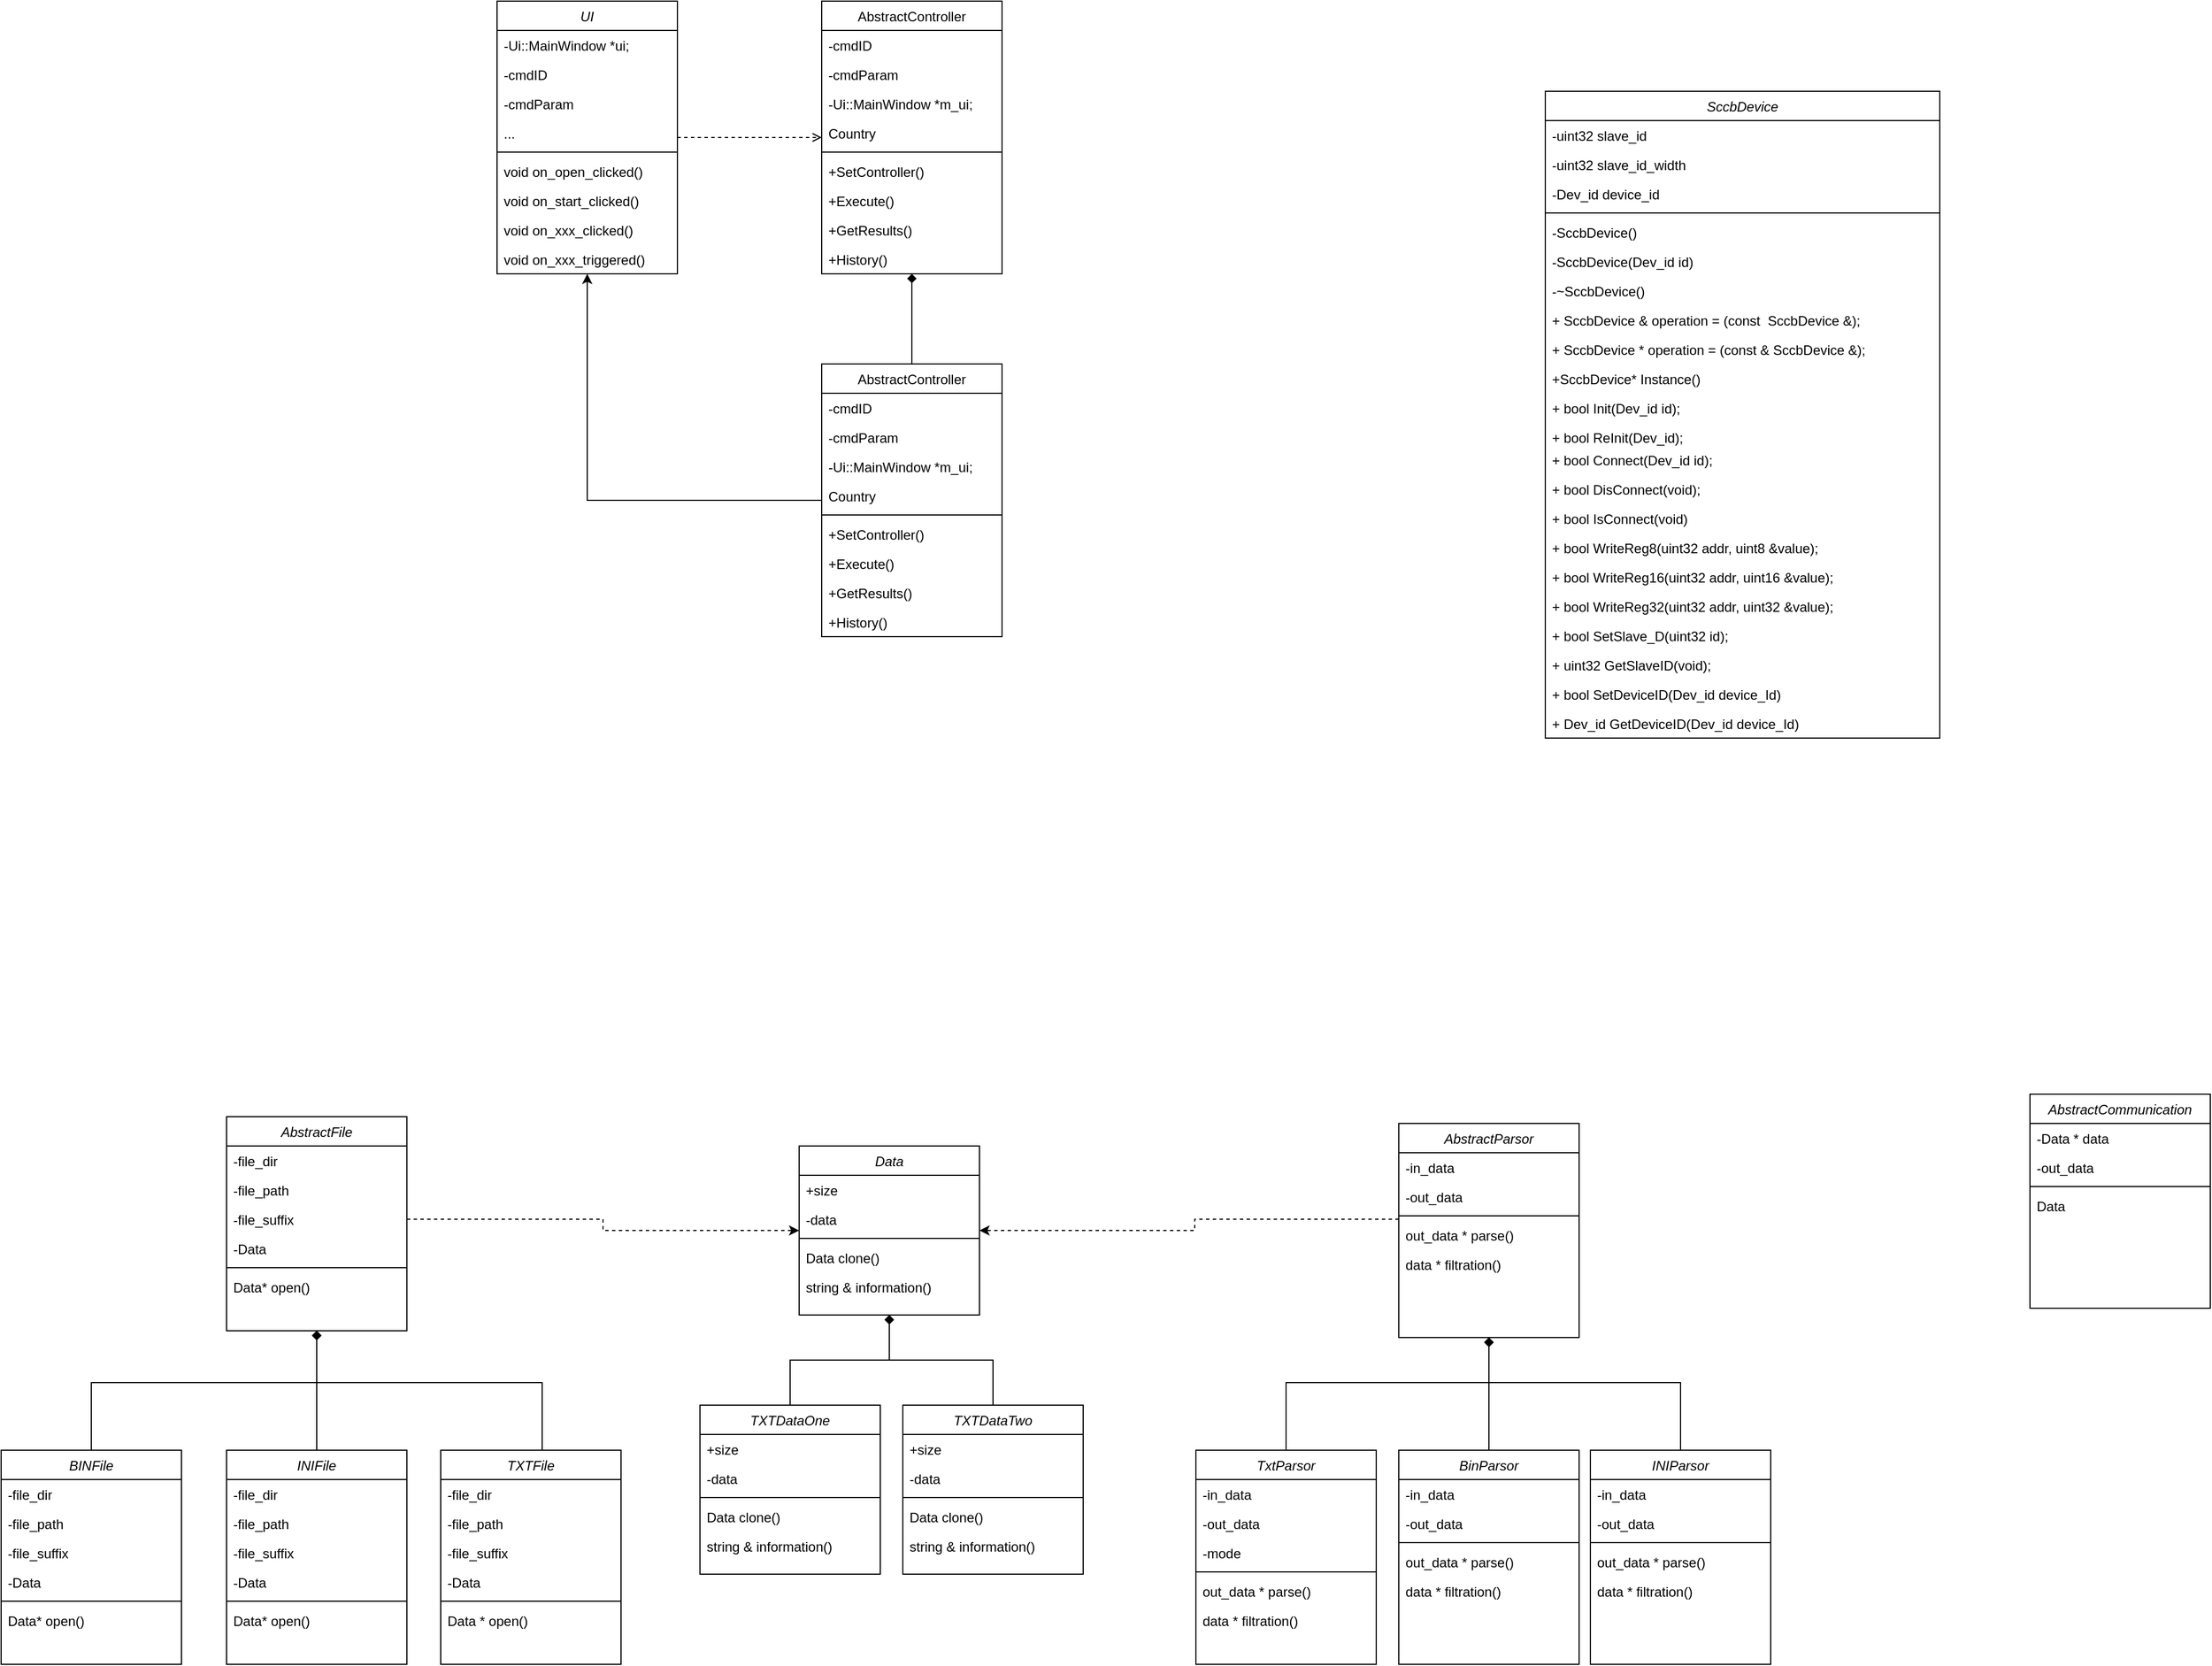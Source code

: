 <mxfile version="13.9.9" type="device"><diagram id="C5RBs43oDa-KdzZeNtuy" name="Page-1"><mxGraphModel dx="2180" dy="588" grid="1" gridSize="10" guides="1" tooltips="1" connect="1" arrows="1" fold="1" page="1" pageScale="1" pageWidth="1169" pageHeight="1169" math="0" shadow="0"><root><mxCell id="WIyWlLk6GJQsqaUBKTNV-0"/><mxCell id="WIyWlLk6GJQsqaUBKTNV-1" parent="WIyWlLk6GJQsqaUBKTNV-0"/><mxCell id="iSUC6UbEaGuAhxrzBy_I-30" style="edgeStyle=orthogonalEdgeStyle;rounded=0;orthogonalLoop=1;jettySize=auto;html=1;startArrow=classic;startFill=1;endArrow=none;endFill=0;" edge="1" parent="WIyWlLk6GJQsqaUBKTNV-1" source="zkfFHV4jXpPFQw0GAbJ--0" target="iSUC6UbEaGuAhxrzBy_I-19"><mxGeometry relative="1" as="geometry"><Array as="points"><mxPoint x="310" y="483"/></Array></mxGeometry></mxCell><mxCell id="zkfFHV4jXpPFQw0GAbJ--0" value="UI" style="swimlane;fontStyle=2;align=center;verticalAlign=top;childLayout=stackLayout;horizontal=1;startSize=26;horizontalStack=0;resizeParent=1;resizeLast=0;collapsible=1;marginBottom=0;rounded=0;shadow=0;strokeWidth=1;" parent="WIyWlLk6GJQsqaUBKTNV-1" vertex="1"><mxGeometry x="230" y="40" width="160" height="242" as="geometry"><mxRectangle x="230" y="140" width="160" height="26" as="alternateBounds"/></mxGeometry></mxCell><mxCell id="zkfFHV4jXpPFQw0GAbJ--2" value="-Ui::MainWindow *ui;" style="text;align=left;verticalAlign=top;spacingLeft=4;spacingRight=4;overflow=hidden;rotatable=0;points=[[0,0.5],[1,0.5]];portConstraint=eastwest;rounded=0;shadow=0;html=0;" parent="zkfFHV4jXpPFQw0GAbJ--0" vertex="1"><mxGeometry y="26" width="160" height="26" as="geometry"/></mxCell><mxCell id="iSUC6UbEaGuAhxrzBy_I-4" value="-cmdID" style="text;align=left;verticalAlign=top;spacingLeft=4;spacingRight=4;overflow=hidden;rotatable=0;points=[[0,0.5],[1,0.5]];portConstraint=eastwest;rounded=0;shadow=0;html=0;" vertex="1" parent="zkfFHV4jXpPFQw0GAbJ--0"><mxGeometry y="52" width="160" height="26" as="geometry"/></mxCell><mxCell id="zkfFHV4jXpPFQw0GAbJ--3" value="-cmdParam" style="text;align=left;verticalAlign=top;spacingLeft=4;spacingRight=4;overflow=hidden;rotatable=0;points=[[0,0.5],[1,0.5]];portConstraint=eastwest;rounded=0;shadow=0;html=0;" parent="zkfFHV4jXpPFQw0GAbJ--0" vertex="1"><mxGeometry y="78" width="160" height="26" as="geometry"/></mxCell><mxCell id="iSUC6UbEaGuAhxrzBy_I-5" value="..." style="text;align=left;verticalAlign=top;spacingLeft=4;spacingRight=4;overflow=hidden;rotatable=0;points=[[0,0.5],[1,0.5]];portConstraint=eastwest;rounded=0;shadow=0;html=0;" vertex="1" parent="zkfFHV4jXpPFQw0GAbJ--0"><mxGeometry y="104" width="160" height="26" as="geometry"/></mxCell><mxCell id="zkfFHV4jXpPFQw0GAbJ--4" value="" style="line;html=1;strokeWidth=1;align=left;verticalAlign=middle;spacingTop=-1;spacingLeft=3;spacingRight=3;rotatable=0;labelPosition=right;points=[];portConstraint=eastwest;" parent="zkfFHV4jXpPFQw0GAbJ--0" vertex="1"><mxGeometry y="130" width="160" height="8" as="geometry"/></mxCell><mxCell id="zkfFHV4jXpPFQw0GAbJ--5" value="void on_open_clicked()" style="text;align=left;verticalAlign=top;spacingLeft=4;spacingRight=4;overflow=hidden;rotatable=0;points=[[0,0.5],[1,0.5]];portConstraint=eastwest;" parent="zkfFHV4jXpPFQw0GAbJ--0" vertex="1"><mxGeometry y="138" width="160" height="26" as="geometry"/></mxCell><mxCell id="iSUC6UbEaGuAhxrzBy_I-0" value="void on_start_clicked()" style="text;align=left;verticalAlign=top;spacingLeft=4;spacingRight=4;overflow=hidden;rotatable=0;points=[[0,0.5],[1,0.5]];portConstraint=eastwest;" vertex="1" parent="zkfFHV4jXpPFQw0GAbJ--0"><mxGeometry y="164" width="160" height="26" as="geometry"/></mxCell><mxCell id="iSUC6UbEaGuAhxrzBy_I-1" value="void on_xxx_clicked()" style="text;align=left;verticalAlign=top;spacingLeft=4;spacingRight=4;overflow=hidden;rotatable=0;points=[[0,0.5],[1,0.5]];portConstraint=eastwest;" vertex="1" parent="zkfFHV4jXpPFQw0GAbJ--0"><mxGeometry y="190" width="160" height="26" as="geometry"/></mxCell><mxCell id="iSUC6UbEaGuAhxrzBy_I-2" value="void on_xxx_triggered()" style="text;align=left;verticalAlign=top;spacingLeft=4;spacingRight=4;overflow=hidden;rotatable=0;points=[[0,0.5],[1,0.5]];portConstraint=eastwest;" vertex="1" parent="zkfFHV4jXpPFQw0GAbJ--0"><mxGeometry y="216" width="160" height="26" as="geometry"/></mxCell><mxCell id="iSUC6UbEaGuAhxrzBy_I-29" value="" style="edgeStyle=orthogonalEdgeStyle;rounded=0;orthogonalLoop=1;jettySize=auto;html=1;startArrow=diamond;startFill=1;endArrow=none;endFill=0;" edge="1" parent="WIyWlLk6GJQsqaUBKTNV-1" source="zkfFHV4jXpPFQw0GAbJ--17" target="iSUC6UbEaGuAhxrzBy_I-19"><mxGeometry relative="1" as="geometry"/></mxCell><mxCell id="zkfFHV4jXpPFQw0GAbJ--17" value="AbstractController" style="swimlane;fontStyle=0;align=center;verticalAlign=top;childLayout=stackLayout;horizontal=1;startSize=26;horizontalStack=0;resizeParent=1;resizeLast=0;collapsible=1;marginBottom=0;rounded=0;shadow=0;strokeWidth=1;" parent="WIyWlLk6GJQsqaUBKTNV-1" vertex="1"><mxGeometry x="518" y="40" width="160" height="242" as="geometry"><mxRectangle x="550" y="140" width="160" height="26" as="alternateBounds"/></mxGeometry></mxCell><mxCell id="zkfFHV4jXpPFQw0GAbJ--19" value="-cmdID" style="text;align=left;verticalAlign=top;spacingLeft=4;spacingRight=4;overflow=hidden;rotatable=0;points=[[0,0.5],[1,0.5]];portConstraint=eastwest;rounded=0;shadow=0;html=0;" parent="zkfFHV4jXpPFQw0GAbJ--17" vertex="1"><mxGeometry y="26" width="160" height="26" as="geometry"/></mxCell><mxCell id="iSUC6UbEaGuAhxrzBy_I-3" value="-cmdParam" style="text;align=left;verticalAlign=top;spacingLeft=4;spacingRight=4;overflow=hidden;rotatable=0;points=[[0,0.5],[1,0.5]];portConstraint=eastwest;rounded=0;shadow=0;html=0;" vertex="1" parent="zkfFHV4jXpPFQw0GAbJ--17"><mxGeometry y="52" width="160" height="26" as="geometry"/></mxCell><mxCell id="zkfFHV4jXpPFQw0GAbJ--21" value="-Ui::MainWindow *m_ui;" style="text;align=left;verticalAlign=top;spacingLeft=4;spacingRight=4;overflow=hidden;rotatable=0;points=[[0,0.5],[1,0.5]];portConstraint=eastwest;rounded=0;shadow=0;html=0;" parent="zkfFHV4jXpPFQw0GAbJ--17" vertex="1"><mxGeometry y="78" width="160" height="26" as="geometry"/></mxCell><mxCell id="zkfFHV4jXpPFQw0GAbJ--22" value="Country" style="text;align=left;verticalAlign=top;spacingLeft=4;spacingRight=4;overflow=hidden;rotatable=0;points=[[0,0.5],[1,0.5]];portConstraint=eastwest;rounded=0;shadow=0;html=0;" parent="zkfFHV4jXpPFQw0GAbJ--17" vertex="1"><mxGeometry y="104" width="160" height="26" as="geometry"/></mxCell><mxCell id="zkfFHV4jXpPFQw0GAbJ--23" value="" style="line;html=1;strokeWidth=1;align=left;verticalAlign=middle;spacingTop=-1;spacingLeft=3;spacingRight=3;rotatable=0;labelPosition=right;points=[];portConstraint=eastwest;" parent="zkfFHV4jXpPFQw0GAbJ--17" vertex="1"><mxGeometry y="130" width="160" height="8" as="geometry"/></mxCell><mxCell id="zkfFHV4jXpPFQw0GAbJ--25" value="+SetController()" style="text;align=left;verticalAlign=top;spacingLeft=4;spacingRight=4;overflow=hidden;rotatable=0;points=[[0,0.5],[1,0.5]];portConstraint=eastwest;" parent="zkfFHV4jXpPFQw0GAbJ--17" vertex="1"><mxGeometry y="138" width="160" height="26" as="geometry"/></mxCell><mxCell id="iSUC6UbEaGuAhxrzBy_I-18" value="+Execute()" style="text;align=left;verticalAlign=top;spacingLeft=4;spacingRight=4;overflow=hidden;rotatable=0;points=[[0,0.5],[1,0.5]];portConstraint=eastwest;" vertex="1" parent="zkfFHV4jXpPFQw0GAbJ--17"><mxGeometry y="164" width="160" height="26" as="geometry"/></mxCell><mxCell id="iSUC6UbEaGuAhxrzBy_I-15" value="+GetResults()" style="text;align=left;verticalAlign=top;spacingLeft=4;spacingRight=4;overflow=hidden;rotatable=0;points=[[0,0.5],[1,0.5]];portConstraint=eastwest;" vertex="1" parent="zkfFHV4jXpPFQw0GAbJ--17"><mxGeometry y="190" width="160" height="26" as="geometry"/></mxCell><mxCell id="iSUC6UbEaGuAhxrzBy_I-16" value="+History()" style="text;align=left;verticalAlign=top;spacingLeft=4;spacingRight=4;overflow=hidden;rotatable=0;points=[[0,0.5],[1,0.5]];portConstraint=eastwest;" vertex="1" parent="zkfFHV4jXpPFQw0GAbJ--17"><mxGeometry y="216" width="160" height="26" as="geometry"/></mxCell><mxCell id="zkfFHV4jXpPFQw0GAbJ--26" value="" style="endArrow=open;shadow=0;strokeWidth=1;rounded=0;endFill=1;edgeStyle=elbowEdgeStyle;elbow=vertical;dashed=1;" parent="WIyWlLk6GJQsqaUBKTNV-1" source="zkfFHV4jXpPFQw0GAbJ--0" target="zkfFHV4jXpPFQw0GAbJ--17" edge="1"><mxGeometry x="0.5" y="41" relative="1" as="geometry"><mxPoint x="390" y="112" as="sourcePoint"/><mxPoint x="550" y="112" as="targetPoint"/><mxPoint x="-40" y="32" as="offset"/></mxGeometry></mxCell><mxCell id="iSUC6UbEaGuAhxrzBy_I-19" value="AbstractController" style="swimlane;fontStyle=0;align=center;verticalAlign=top;childLayout=stackLayout;horizontal=1;startSize=26;horizontalStack=0;resizeParent=1;resizeLast=0;collapsible=1;marginBottom=0;rounded=0;shadow=0;strokeWidth=1;" vertex="1" parent="WIyWlLk6GJQsqaUBKTNV-1"><mxGeometry x="518" y="362" width="160" height="242" as="geometry"><mxRectangle x="550" y="140" width="160" height="26" as="alternateBounds"/></mxGeometry></mxCell><mxCell id="iSUC6UbEaGuAhxrzBy_I-20" value="-cmdID" style="text;align=left;verticalAlign=top;spacingLeft=4;spacingRight=4;overflow=hidden;rotatable=0;points=[[0,0.5],[1,0.5]];portConstraint=eastwest;rounded=0;shadow=0;html=0;" vertex="1" parent="iSUC6UbEaGuAhxrzBy_I-19"><mxGeometry y="26" width="160" height="26" as="geometry"/></mxCell><mxCell id="iSUC6UbEaGuAhxrzBy_I-21" value="-cmdParam" style="text;align=left;verticalAlign=top;spacingLeft=4;spacingRight=4;overflow=hidden;rotatable=0;points=[[0,0.5],[1,0.5]];portConstraint=eastwest;rounded=0;shadow=0;html=0;" vertex="1" parent="iSUC6UbEaGuAhxrzBy_I-19"><mxGeometry y="52" width="160" height="26" as="geometry"/></mxCell><mxCell id="iSUC6UbEaGuAhxrzBy_I-22" value="-Ui::MainWindow *m_ui;" style="text;align=left;verticalAlign=top;spacingLeft=4;spacingRight=4;overflow=hidden;rotatable=0;points=[[0,0.5],[1,0.5]];portConstraint=eastwest;rounded=0;shadow=0;html=0;" vertex="1" parent="iSUC6UbEaGuAhxrzBy_I-19"><mxGeometry y="78" width="160" height="26" as="geometry"/></mxCell><mxCell id="iSUC6UbEaGuAhxrzBy_I-23" value="Country" style="text;align=left;verticalAlign=top;spacingLeft=4;spacingRight=4;overflow=hidden;rotatable=0;points=[[0,0.5],[1,0.5]];portConstraint=eastwest;rounded=0;shadow=0;html=0;" vertex="1" parent="iSUC6UbEaGuAhxrzBy_I-19"><mxGeometry y="104" width="160" height="26" as="geometry"/></mxCell><mxCell id="iSUC6UbEaGuAhxrzBy_I-24" value="" style="line;html=1;strokeWidth=1;align=left;verticalAlign=middle;spacingTop=-1;spacingLeft=3;spacingRight=3;rotatable=0;labelPosition=right;points=[];portConstraint=eastwest;" vertex="1" parent="iSUC6UbEaGuAhxrzBy_I-19"><mxGeometry y="130" width="160" height="8" as="geometry"/></mxCell><mxCell id="iSUC6UbEaGuAhxrzBy_I-25" value="+SetController()" style="text;align=left;verticalAlign=top;spacingLeft=4;spacingRight=4;overflow=hidden;rotatable=0;points=[[0,0.5],[1,0.5]];portConstraint=eastwest;" vertex="1" parent="iSUC6UbEaGuAhxrzBy_I-19"><mxGeometry y="138" width="160" height="26" as="geometry"/></mxCell><mxCell id="iSUC6UbEaGuAhxrzBy_I-26" value="+Execute()" style="text;align=left;verticalAlign=top;spacingLeft=4;spacingRight=4;overflow=hidden;rotatable=0;points=[[0,0.5],[1,0.5]];portConstraint=eastwest;" vertex="1" parent="iSUC6UbEaGuAhxrzBy_I-19"><mxGeometry y="164" width="160" height="26" as="geometry"/></mxCell><mxCell id="iSUC6UbEaGuAhxrzBy_I-27" value="+GetResults()" style="text;align=left;verticalAlign=top;spacingLeft=4;spacingRight=4;overflow=hidden;rotatable=0;points=[[0,0.5],[1,0.5]];portConstraint=eastwest;" vertex="1" parent="iSUC6UbEaGuAhxrzBy_I-19"><mxGeometry y="190" width="160" height="26" as="geometry"/></mxCell><mxCell id="iSUC6UbEaGuAhxrzBy_I-28" value="+History()" style="text;align=left;verticalAlign=top;spacingLeft=4;spacingRight=4;overflow=hidden;rotatable=0;points=[[0,0.5],[1,0.5]];portConstraint=eastwest;" vertex="1" parent="iSUC6UbEaGuAhxrzBy_I-19"><mxGeometry y="216" width="160" height="26" as="geometry"/></mxCell><mxCell id="iSUC6UbEaGuAhxrzBy_I-50" value="" style="edgeStyle=orthogonalEdgeStyle;rounded=0;orthogonalLoop=1;jettySize=auto;html=1;startArrow=diamond;startFill=1;endArrow=none;endFill=0;" edge="1" parent="WIyWlLk6GJQsqaUBKTNV-1" source="iSUC6UbEaGuAhxrzBy_I-31" target="iSUC6UbEaGuAhxrzBy_I-43"><mxGeometry relative="1" as="geometry"><Array as="points"><mxPoint x="70" y="1266"/><mxPoint x="270" y="1266"/></Array></mxGeometry></mxCell><mxCell id="iSUC6UbEaGuAhxrzBy_I-67" value="" style="edgeStyle=orthogonalEdgeStyle;rounded=0;orthogonalLoop=1;jettySize=auto;html=1;startArrow=diamond;startFill=1;endArrow=none;endFill=0;" edge="1" parent="WIyWlLk6GJQsqaUBKTNV-1" source="iSUC6UbEaGuAhxrzBy_I-31" target="iSUC6UbEaGuAhxrzBy_I-60"><mxGeometry relative="1" as="geometry"><Array as="points"><mxPoint x="70" y="1326"/><mxPoint x="70" y="1326"/></Array></mxGeometry></mxCell><mxCell id="iSUC6UbEaGuAhxrzBy_I-68" style="edgeStyle=orthogonalEdgeStyle;rounded=0;orthogonalLoop=1;jettySize=auto;html=1;exitX=0.5;exitY=1;exitDx=0;exitDy=0;startArrow=diamond;startFill=1;endArrow=none;endFill=0;" edge="1" parent="WIyWlLk6GJQsqaUBKTNV-1" source="iSUC6UbEaGuAhxrzBy_I-31" target="iSUC6UbEaGuAhxrzBy_I-51"><mxGeometry relative="1" as="geometry"><Array as="points"><mxPoint x="70" y="1266"/><mxPoint x="-130" y="1266"/></Array></mxGeometry></mxCell><mxCell id="iSUC6UbEaGuAhxrzBy_I-31" value="AbstractFile" style="swimlane;fontStyle=2;align=center;verticalAlign=top;childLayout=stackLayout;horizontal=1;startSize=26;horizontalStack=0;resizeParent=1;resizeLast=0;collapsible=1;marginBottom=0;rounded=0;shadow=0;strokeWidth=1;" vertex="1" parent="WIyWlLk6GJQsqaUBKTNV-1"><mxGeometry x="-10" y="1030" width="160" height="190" as="geometry"><mxRectangle x="230" y="140" width="160" height="26" as="alternateBounds"/></mxGeometry></mxCell><mxCell id="iSUC6UbEaGuAhxrzBy_I-32" value="-file_dir" style="text;align=left;verticalAlign=top;spacingLeft=4;spacingRight=4;overflow=hidden;rotatable=0;points=[[0,0.5],[1,0.5]];portConstraint=eastwest;rounded=0;shadow=0;html=0;" vertex="1" parent="iSUC6UbEaGuAhxrzBy_I-31"><mxGeometry y="26" width="160" height="26" as="geometry"/></mxCell><mxCell id="iSUC6UbEaGuAhxrzBy_I-41" value="-file_path" style="text;align=left;verticalAlign=top;spacingLeft=4;spacingRight=4;overflow=hidden;rotatable=0;points=[[0,0.5],[1,0.5]];portConstraint=eastwest;rounded=0;shadow=0;html=0;" vertex="1" parent="iSUC6UbEaGuAhxrzBy_I-31"><mxGeometry y="52" width="160" height="26" as="geometry"/></mxCell><mxCell id="iSUC6UbEaGuAhxrzBy_I-42" value="-file_suffix" style="text;align=left;verticalAlign=top;spacingLeft=4;spacingRight=4;overflow=hidden;rotatable=0;points=[[0,0.5],[1,0.5]];portConstraint=eastwest;rounded=0;shadow=0;html=0;" vertex="1" parent="iSUC6UbEaGuAhxrzBy_I-31"><mxGeometry y="78" width="160" height="26" as="geometry"/></mxCell><mxCell id="iSUC6UbEaGuAhxrzBy_I-35" value="-Data" style="text;align=left;verticalAlign=top;spacingLeft=4;spacingRight=4;overflow=hidden;rotatable=0;points=[[0,0.5],[1,0.5]];portConstraint=eastwest;rounded=0;shadow=0;html=0;" vertex="1" parent="iSUC6UbEaGuAhxrzBy_I-31"><mxGeometry y="104" width="160" height="26" as="geometry"/></mxCell><mxCell id="iSUC6UbEaGuAhxrzBy_I-36" value="" style="line;html=1;strokeWidth=1;align=left;verticalAlign=middle;spacingTop=-1;spacingLeft=3;spacingRight=3;rotatable=0;labelPosition=right;points=[];portConstraint=eastwest;" vertex="1" parent="iSUC6UbEaGuAhxrzBy_I-31"><mxGeometry y="130" width="160" height="8" as="geometry"/></mxCell><mxCell id="iSUC6UbEaGuAhxrzBy_I-39" value="Data* open()" style="text;align=left;verticalAlign=top;spacingLeft=4;spacingRight=4;overflow=hidden;rotatable=0;points=[[0,0.5],[1,0.5]];portConstraint=eastwest;" vertex="1" parent="iSUC6UbEaGuAhxrzBy_I-31"><mxGeometry y="138" width="160" height="26" as="geometry"/></mxCell><mxCell id="iSUC6UbEaGuAhxrzBy_I-43" value="TXTFile" style="swimlane;fontStyle=2;align=center;verticalAlign=top;childLayout=stackLayout;horizontal=1;startSize=26;horizontalStack=0;resizeParent=1;resizeLast=0;collapsible=1;marginBottom=0;rounded=0;shadow=0;strokeWidth=1;" vertex="1" parent="WIyWlLk6GJQsqaUBKTNV-1"><mxGeometry x="180" y="1326" width="160" height="190" as="geometry"><mxRectangle x="230" y="140" width="160" height="26" as="alternateBounds"/></mxGeometry></mxCell><mxCell id="iSUC6UbEaGuAhxrzBy_I-44" value="-file_dir" style="text;align=left;verticalAlign=top;spacingLeft=4;spacingRight=4;overflow=hidden;rotatable=0;points=[[0,0.5],[1,0.5]];portConstraint=eastwest;rounded=0;shadow=0;html=0;" vertex="1" parent="iSUC6UbEaGuAhxrzBy_I-43"><mxGeometry y="26" width="160" height="26" as="geometry"/></mxCell><mxCell id="iSUC6UbEaGuAhxrzBy_I-45" value="-file_path" style="text;align=left;verticalAlign=top;spacingLeft=4;spacingRight=4;overflow=hidden;rotatable=0;points=[[0,0.5],[1,0.5]];portConstraint=eastwest;rounded=0;shadow=0;html=0;" vertex="1" parent="iSUC6UbEaGuAhxrzBy_I-43"><mxGeometry y="52" width="160" height="26" as="geometry"/></mxCell><mxCell id="iSUC6UbEaGuAhxrzBy_I-46" value="-file_suffix" style="text;align=left;verticalAlign=top;spacingLeft=4;spacingRight=4;overflow=hidden;rotatable=0;points=[[0,0.5],[1,0.5]];portConstraint=eastwest;rounded=0;shadow=0;html=0;" vertex="1" parent="iSUC6UbEaGuAhxrzBy_I-43"><mxGeometry y="78" width="160" height="26" as="geometry"/></mxCell><mxCell id="iSUC6UbEaGuAhxrzBy_I-47" value="-Data" style="text;align=left;verticalAlign=top;spacingLeft=4;spacingRight=4;overflow=hidden;rotatable=0;points=[[0,0.5],[1,0.5]];portConstraint=eastwest;rounded=0;shadow=0;html=0;" vertex="1" parent="iSUC6UbEaGuAhxrzBy_I-43"><mxGeometry y="104" width="160" height="26" as="geometry"/></mxCell><mxCell id="iSUC6UbEaGuAhxrzBy_I-48" value="" style="line;html=1;strokeWidth=1;align=left;verticalAlign=middle;spacingTop=-1;spacingLeft=3;spacingRight=3;rotatable=0;labelPosition=right;points=[];portConstraint=eastwest;" vertex="1" parent="iSUC6UbEaGuAhxrzBy_I-43"><mxGeometry y="130" width="160" height="8" as="geometry"/></mxCell><mxCell id="iSUC6UbEaGuAhxrzBy_I-49" value="Data * open()" style="text;align=left;verticalAlign=top;spacingLeft=4;spacingRight=4;overflow=hidden;rotatable=0;points=[[0,0.5],[1,0.5]];portConstraint=eastwest;" vertex="1" parent="iSUC6UbEaGuAhxrzBy_I-43"><mxGeometry y="138" width="160" height="26" as="geometry"/></mxCell><mxCell id="iSUC6UbEaGuAhxrzBy_I-51" value="BINFile" style="swimlane;fontStyle=2;align=center;verticalAlign=top;childLayout=stackLayout;horizontal=1;startSize=26;horizontalStack=0;resizeParent=1;resizeLast=0;collapsible=1;marginBottom=0;rounded=0;shadow=0;strokeWidth=1;" vertex="1" parent="WIyWlLk6GJQsqaUBKTNV-1"><mxGeometry x="-210" y="1326" width="160" height="190" as="geometry"><mxRectangle x="230" y="140" width="160" height="26" as="alternateBounds"/></mxGeometry></mxCell><mxCell id="iSUC6UbEaGuAhxrzBy_I-52" value="-file_dir" style="text;align=left;verticalAlign=top;spacingLeft=4;spacingRight=4;overflow=hidden;rotatable=0;points=[[0,0.5],[1,0.5]];portConstraint=eastwest;rounded=0;shadow=0;html=0;" vertex="1" parent="iSUC6UbEaGuAhxrzBy_I-51"><mxGeometry y="26" width="160" height="26" as="geometry"/></mxCell><mxCell id="iSUC6UbEaGuAhxrzBy_I-53" value="-file_path" style="text;align=left;verticalAlign=top;spacingLeft=4;spacingRight=4;overflow=hidden;rotatable=0;points=[[0,0.5],[1,0.5]];portConstraint=eastwest;rounded=0;shadow=0;html=0;" vertex="1" parent="iSUC6UbEaGuAhxrzBy_I-51"><mxGeometry y="52" width="160" height="26" as="geometry"/></mxCell><mxCell id="iSUC6UbEaGuAhxrzBy_I-54" value="-file_suffix" style="text;align=left;verticalAlign=top;spacingLeft=4;spacingRight=4;overflow=hidden;rotatable=0;points=[[0,0.5],[1,0.5]];portConstraint=eastwest;rounded=0;shadow=0;html=0;" vertex="1" parent="iSUC6UbEaGuAhxrzBy_I-51"><mxGeometry y="78" width="160" height="26" as="geometry"/></mxCell><mxCell id="iSUC6UbEaGuAhxrzBy_I-55" value="-Data" style="text;align=left;verticalAlign=top;spacingLeft=4;spacingRight=4;overflow=hidden;rotatable=0;points=[[0,0.5],[1,0.5]];portConstraint=eastwest;rounded=0;shadow=0;html=0;" vertex="1" parent="iSUC6UbEaGuAhxrzBy_I-51"><mxGeometry y="104" width="160" height="26" as="geometry"/></mxCell><mxCell id="iSUC6UbEaGuAhxrzBy_I-56" value="" style="line;html=1;strokeWidth=1;align=left;verticalAlign=middle;spacingTop=-1;spacingLeft=3;spacingRight=3;rotatable=0;labelPosition=right;points=[];portConstraint=eastwest;" vertex="1" parent="iSUC6UbEaGuAhxrzBy_I-51"><mxGeometry y="130" width="160" height="8" as="geometry"/></mxCell><mxCell id="iSUC6UbEaGuAhxrzBy_I-57" value="Data* open()" style="text;align=left;verticalAlign=top;spacingLeft=4;spacingRight=4;overflow=hidden;rotatable=0;points=[[0,0.5],[1,0.5]];portConstraint=eastwest;" vertex="1" parent="iSUC6UbEaGuAhxrzBy_I-51"><mxGeometry y="138" width="160" height="26" as="geometry"/></mxCell><mxCell id="iSUC6UbEaGuAhxrzBy_I-60" value="INIFile" style="swimlane;fontStyle=2;align=center;verticalAlign=top;childLayout=stackLayout;horizontal=1;startSize=26;horizontalStack=0;resizeParent=1;resizeLast=0;collapsible=1;marginBottom=0;rounded=0;shadow=0;strokeWidth=1;" vertex="1" parent="WIyWlLk6GJQsqaUBKTNV-1"><mxGeometry x="-10" y="1326" width="160" height="190" as="geometry"><mxRectangle x="230" y="140" width="160" height="26" as="alternateBounds"/></mxGeometry></mxCell><mxCell id="iSUC6UbEaGuAhxrzBy_I-61" value="-file_dir" style="text;align=left;verticalAlign=top;spacingLeft=4;spacingRight=4;overflow=hidden;rotatable=0;points=[[0,0.5],[1,0.5]];portConstraint=eastwest;rounded=0;shadow=0;html=0;" vertex="1" parent="iSUC6UbEaGuAhxrzBy_I-60"><mxGeometry y="26" width="160" height="26" as="geometry"/></mxCell><mxCell id="iSUC6UbEaGuAhxrzBy_I-62" value="-file_path" style="text;align=left;verticalAlign=top;spacingLeft=4;spacingRight=4;overflow=hidden;rotatable=0;points=[[0,0.5],[1,0.5]];portConstraint=eastwest;rounded=0;shadow=0;html=0;" vertex="1" parent="iSUC6UbEaGuAhxrzBy_I-60"><mxGeometry y="52" width="160" height="26" as="geometry"/></mxCell><mxCell id="iSUC6UbEaGuAhxrzBy_I-63" value="-file_suffix" style="text;align=left;verticalAlign=top;spacingLeft=4;spacingRight=4;overflow=hidden;rotatable=0;points=[[0,0.5],[1,0.5]];portConstraint=eastwest;rounded=0;shadow=0;html=0;" vertex="1" parent="iSUC6UbEaGuAhxrzBy_I-60"><mxGeometry y="78" width="160" height="26" as="geometry"/></mxCell><mxCell id="iSUC6UbEaGuAhxrzBy_I-64" value="-Data" style="text;align=left;verticalAlign=top;spacingLeft=4;spacingRight=4;overflow=hidden;rotatable=0;points=[[0,0.5],[1,0.5]];portConstraint=eastwest;rounded=0;shadow=0;html=0;" vertex="1" parent="iSUC6UbEaGuAhxrzBy_I-60"><mxGeometry y="104" width="160" height="26" as="geometry"/></mxCell><mxCell id="iSUC6UbEaGuAhxrzBy_I-65" value="" style="line;html=1;strokeWidth=1;align=left;verticalAlign=middle;spacingTop=-1;spacingLeft=3;spacingRight=3;rotatable=0;labelPosition=right;points=[];portConstraint=eastwest;" vertex="1" parent="iSUC6UbEaGuAhxrzBy_I-60"><mxGeometry y="130" width="160" height="8" as="geometry"/></mxCell><mxCell id="iSUC6UbEaGuAhxrzBy_I-66" value="Data* open()" style="text;align=left;verticalAlign=top;spacingLeft=4;spacingRight=4;overflow=hidden;rotatable=0;points=[[0,0.5],[1,0.5]];portConstraint=eastwest;" vertex="1" parent="iSUC6UbEaGuAhxrzBy_I-60"><mxGeometry y="138" width="160" height="26" as="geometry"/></mxCell><mxCell id="iSUC6UbEaGuAhxrzBy_I-115" value="" style="edgeStyle=orthogonalEdgeStyle;rounded=0;orthogonalLoop=1;jettySize=auto;html=1;startArrow=diamond;startFill=1;endArrow=none;endFill=0;" edge="1" parent="WIyWlLk6GJQsqaUBKTNV-1" source="iSUC6UbEaGuAhxrzBy_I-70" target="iSUC6UbEaGuAhxrzBy_I-109"><mxGeometry relative="1" as="geometry"><Array as="points"><mxPoint x="1110" y="1266"/><mxPoint x="930" y="1266"/></Array></mxGeometry></mxCell><mxCell id="iSUC6UbEaGuAhxrzBy_I-124" value="" style="edgeStyle=orthogonalEdgeStyle;rounded=0;orthogonalLoop=1;jettySize=auto;html=1;startArrow=diamond;startFill=1;endArrow=none;endFill=0;" edge="1" parent="WIyWlLk6GJQsqaUBKTNV-1" source="iSUC6UbEaGuAhxrzBy_I-70" target="iSUC6UbEaGuAhxrzBy_I-118"><mxGeometry relative="1" as="geometry"/></mxCell><mxCell id="iSUC6UbEaGuAhxrzBy_I-131" value="" style="edgeStyle=orthogonalEdgeStyle;rounded=0;orthogonalLoop=1;jettySize=auto;html=1;startArrow=diamond;startFill=1;endArrow=none;endFill=0;" edge="1" parent="WIyWlLk6GJQsqaUBKTNV-1" source="iSUC6UbEaGuAhxrzBy_I-70" target="iSUC6UbEaGuAhxrzBy_I-125"><mxGeometry relative="1" as="geometry"><Array as="points"><mxPoint x="1110" y="1266"/><mxPoint x="1280" y="1266"/></Array></mxGeometry></mxCell><mxCell id="iSUC6UbEaGuAhxrzBy_I-70" value="AbstractParsor" style="swimlane;fontStyle=2;align=center;verticalAlign=top;childLayout=stackLayout;horizontal=1;startSize=26;horizontalStack=0;resizeParent=1;resizeLast=0;collapsible=1;marginBottom=0;rounded=0;shadow=0;strokeWidth=1;" vertex="1" parent="WIyWlLk6GJQsqaUBKTNV-1"><mxGeometry x="1030" y="1036" width="160" height="190" as="geometry"><mxRectangle x="230" y="140" width="160" height="26" as="alternateBounds"/></mxGeometry></mxCell><mxCell id="iSUC6UbEaGuAhxrzBy_I-71" value="-in_data" style="text;align=left;verticalAlign=top;spacingLeft=4;spacingRight=4;overflow=hidden;rotatable=0;points=[[0,0.5],[1,0.5]];portConstraint=eastwest;rounded=0;shadow=0;html=0;" vertex="1" parent="iSUC6UbEaGuAhxrzBy_I-70"><mxGeometry y="26" width="160" height="26" as="geometry"/></mxCell><mxCell id="iSUC6UbEaGuAhxrzBy_I-72" value="-out_data" style="text;align=left;verticalAlign=top;spacingLeft=4;spacingRight=4;overflow=hidden;rotatable=0;points=[[0,0.5],[1,0.5]];portConstraint=eastwest;rounded=0;shadow=0;html=0;" vertex="1" parent="iSUC6UbEaGuAhxrzBy_I-70"><mxGeometry y="52" width="160" height="26" as="geometry"/></mxCell><mxCell id="iSUC6UbEaGuAhxrzBy_I-75" value="" style="line;html=1;strokeWidth=1;align=left;verticalAlign=middle;spacingTop=-1;spacingLeft=3;spacingRight=3;rotatable=0;labelPosition=right;points=[];portConstraint=eastwest;" vertex="1" parent="iSUC6UbEaGuAhxrzBy_I-70"><mxGeometry y="78" width="160" height="8" as="geometry"/></mxCell><mxCell id="iSUC6UbEaGuAhxrzBy_I-76" value="out_data * parse()" style="text;align=left;verticalAlign=top;spacingLeft=4;spacingRight=4;overflow=hidden;rotatable=0;points=[[0,0.5],[1,0.5]];portConstraint=eastwest;" vertex="1" parent="iSUC6UbEaGuAhxrzBy_I-70"><mxGeometry y="86" width="160" height="26" as="geometry"/></mxCell><mxCell id="iSUC6UbEaGuAhxrzBy_I-108" value="data * filtration()" style="text;align=left;verticalAlign=top;spacingLeft=4;spacingRight=4;overflow=hidden;rotatable=0;points=[[0,0.5],[1,0.5]];portConstraint=eastwest;" vertex="1" parent="iSUC6UbEaGuAhxrzBy_I-70"><mxGeometry y="112" width="160" height="26" as="geometry"/></mxCell><mxCell id="iSUC6UbEaGuAhxrzBy_I-97" value="" style="edgeStyle=orthogonalEdgeStyle;rounded=0;orthogonalLoop=1;jettySize=auto;html=1;startArrow=diamond;startFill=1;endArrow=none;endFill=0;" edge="1" parent="WIyWlLk6GJQsqaUBKTNV-1" source="iSUC6UbEaGuAhxrzBy_I-77" target="iSUC6UbEaGuAhxrzBy_I-91"><mxGeometry relative="1" as="geometry"/></mxCell><mxCell id="iSUC6UbEaGuAhxrzBy_I-105" value="" style="edgeStyle=orthogonalEdgeStyle;rounded=0;orthogonalLoop=1;jettySize=auto;html=1;startArrow=diamond;startFill=1;endArrow=none;endFill=0;" edge="1" parent="WIyWlLk6GJQsqaUBKTNV-1" source="iSUC6UbEaGuAhxrzBy_I-77" target="iSUC6UbEaGuAhxrzBy_I-99"><mxGeometry relative="1" as="geometry"/></mxCell><mxCell id="iSUC6UbEaGuAhxrzBy_I-77" value="Data" style="swimlane;fontStyle=2;align=center;verticalAlign=top;childLayout=stackLayout;horizontal=1;startSize=26;horizontalStack=0;resizeParent=1;resizeLast=0;collapsible=1;marginBottom=0;rounded=0;shadow=0;strokeWidth=1;" vertex="1" parent="WIyWlLk6GJQsqaUBKTNV-1"><mxGeometry x="498" y="1056" width="160" height="150" as="geometry"><mxRectangle x="230" y="140" width="160" height="26" as="alternateBounds"/></mxGeometry></mxCell><mxCell id="iSUC6UbEaGuAhxrzBy_I-78" value="+size" style="text;align=left;verticalAlign=top;spacingLeft=4;spacingRight=4;overflow=hidden;rotatable=0;points=[[0,0.5],[1,0.5]];portConstraint=eastwest;rounded=0;shadow=0;html=0;" vertex="1" parent="iSUC6UbEaGuAhxrzBy_I-77"><mxGeometry y="26" width="160" height="26" as="geometry"/></mxCell><mxCell id="iSUC6UbEaGuAhxrzBy_I-85" value="-data" style="text;align=left;verticalAlign=top;spacingLeft=4;spacingRight=4;overflow=hidden;rotatable=0;points=[[0,0.5],[1,0.5]];portConstraint=eastwest;rounded=0;shadow=0;html=0;" vertex="1" parent="iSUC6UbEaGuAhxrzBy_I-77"><mxGeometry y="52" width="160" height="26" as="geometry"/></mxCell><mxCell id="iSUC6UbEaGuAhxrzBy_I-82" value="" style="line;html=1;strokeWidth=1;align=left;verticalAlign=middle;spacingTop=-1;spacingLeft=3;spacingRight=3;rotatable=0;labelPosition=right;points=[];portConstraint=eastwest;" vertex="1" parent="iSUC6UbEaGuAhxrzBy_I-77"><mxGeometry y="78" width="160" height="8" as="geometry"/></mxCell><mxCell id="iSUC6UbEaGuAhxrzBy_I-83" value="Data clone()" style="text;align=left;verticalAlign=top;spacingLeft=4;spacingRight=4;overflow=hidden;rotatable=0;points=[[0,0.5],[1,0.5]];portConstraint=eastwest;" vertex="1" parent="iSUC6UbEaGuAhxrzBy_I-77"><mxGeometry y="86" width="160" height="26" as="geometry"/></mxCell><mxCell id="iSUC6UbEaGuAhxrzBy_I-84" value="string &amp; information()" style="text;align=left;verticalAlign=top;spacingLeft=4;spacingRight=4;overflow=hidden;rotatable=0;points=[[0,0.5],[1,0.5]];portConstraint=eastwest;" vertex="1" parent="iSUC6UbEaGuAhxrzBy_I-77"><mxGeometry y="112" width="160" height="26" as="geometry"/></mxCell><mxCell id="iSUC6UbEaGuAhxrzBy_I-91" value="TXTDataOne" style="swimlane;fontStyle=2;align=center;verticalAlign=top;childLayout=stackLayout;horizontal=1;startSize=26;horizontalStack=0;resizeParent=1;resizeLast=0;collapsible=1;marginBottom=0;rounded=0;shadow=0;strokeWidth=1;" vertex="1" parent="WIyWlLk6GJQsqaUBKTNV-1"><mxGeometry x="410" y="1286" width="160" height="150" as="geometry"><mxRectangle x="230" y="140" width="160" height="26" as="alternateBounds"/></mxGeometry></mxCell><mxCell id="iSUC6UbEaGuAhxrzBy_I-92" value="+size" style="text;align=left;verticalAlign=top;spacingLeft=4;spacingRight=4;overflow=hidden;rotatable=0;points=[[0,0.5],[1,0.5]];portConstraint=eastwest;rounded=0;shadow=0;html=0;" vertex="1" parent="iSUC6UbEaGuAhxrzBy_I-91"><mxGeometry y="26" width="160" height="26" as="geometry"/></mxCell><mxCell id="iSUC6UbEaGuAhxrzBy_I-93" value="-data" style="text;align=left;verticalAlign=top;spacingLeft=4;spacingRight=4;overflow=hidden;rotatable=0;points=[[0,0.5],[1,0.5]];portConstraint=eastwest;rounded=0;shadow=0;html=0;" vertex="1" parent="iSUC6UbEaGuAhxrzBy_I-91"><mxGeometry y="52" width="160" height="26" as="geometry"/></mxCell><mxCell id="iSUC6UbEaGuAhxrzBy_I-94" value="" style="line;html=1;strokeWidth=1;align=left;verticalAlign=middle;spacingTop=-1;spacingLeft=3;spacingRight=3;rotatable=0;labelPosition=right;points=[];portConstraint=eastwest;" vertex="1" parent="iSUC6UbEaGuAhxrzBy_I-91"><mxGeometry y="78" width="160" height="8" as="geometry"/></mxCell><mxCell id="iSUC6UbEaGuAhxrzBy_I-95" value="Data clone()" style="text;align=left;verticalAlign=top;spacingLeft=4;spacingRight=4;overflow=hidden;rotatable=0;points=[[0,0.5],[1,0.5]];portConstraint=eastwest;" vertex="1" parent="iSUC6UbEaGuAhxrzBy_I-91"><mxGeometry y="86" width="160" height="26" as="geometry"/></mxCell><mxCell id="iSUC6UbEaGuAhxrzBy_I-96" value="string &amp; information()" style="text;align=left;verticalAlign=top;spacingLeft=4;spacingRight=4;overflow=hidden;rotatable=0;points=[[0,0.5],[1,0.5]];portConstraint=eastwest;" vertex="1" parent="iSUC6UbEaGuAhxrzBy_I-91"><mxGeometry y="112" width="160" height="26" as="geometry"/></mxCell><mxCell id="iSUC6UbEaGuAhxrzBy_I-99" value="TXTDataTwo" style="swimlane;fontStyle=2;align=center;verticalAlign=top;childLayout=stackLayout;horizontal=1;startSize=26;horizontalStack=0;resizeParent=1;resizeLast=0;collapsible=1;marginBottom=0;rounded=0;shadow=0;strokeWidth=1;" vertex="1" parent="WIyWlLk6GJQsqaUBKTNV-1"><mxGeometry x="590" y="1286" width="160" height="150" as="geometry"><mxRectangle x="230" y="140" width="160" height="26" as="alternateBounds"/></mxGeometry></mxCell><mxCell id="iSUC6UbEaGuAhxrzBy_I-100" value="+size" style="text;align=left;verticalAlign=top;spacingLeft=4;spacingRight=4;overflow=hidden;rotatable=0;points=[[0,0.5],[1,0.5]];portConstraint=eastwest;rounded=0;shadow=0;html=0;" vertex="1" parent="iSUC6UbEaGuAhxrzBy_I-99"><mxGeometry y="26" width="160" height="26" as="geometry"/></mxCell><mxCell id="iSUC6UbEaGuAhxrzBy_I-101" value="-data" style="text;align=left;verticalAlign=top;spacingLeft=4;spacingRight=4;overflow=hidden;rotatable=0;points=[[0,0.5],[1,0.5]];portConstraint=eastwest;rounded=0;shadow=0;html=0;" vertex="1" parent="iSUC6UbEaGuAhxrzBy_I-99"><mxGeometry y="52" width="160" height="26" as="geometry"/></mxCell><mxCell id="iSUC6UbEaGuAhxrzBy_I-102" value="" style="line;html=1;strokeWidth=1;align=left;verticalAlign=middle;spacingTop=-1;spacingLeft=3;spacingRight=3;rotatable=0;labelPosition=right;points=[];portConstraint=eastwest;" vertex="1" parent="iSUC6UbEaGuAhxrzBy_I-99"><mxGeometry y="78" width="160" height="8" as="geometry"/></mxCell><mxCell id="iSUC6UbEaGuAhxrzBy_I-103" value="Data clone()" style="text;align=left;verticalAlign=top;spacingLeft=4;spacingRight=4;overflow=hidden;rotatable=0;points=[[0,0.5],[1,0.5]];portConstraint=eastwest;" vertex="1" parent="iSUC6UbEaGuAhxrzBy_I-99"><mxGeometry y="86" width="160" height="26" as="geometry"/></mxCell><mxCell id="iSUC6UbEaGuAhxrzBy_I-104" value="string &amp; information()" style="text;align=left;verticalAlign=top;spacingLeft=4;spacingRight=4;overflow=hidden;rotatable=0;points=[[0,0.5],[1,0.5]];portConstraint=eastwest;" vertex="1" parent="iSUC6UbEaGuAhxrzBy_I-99"><mxGeometry y="112" width="160" height="26" as="geometry"/></mxCell><mxCell id="iSUC6UbEaGuAhxrzBy_I-106" style="edgeStyle=orthogonalEdgeStyle;rounded=0;orthogonalLoop=1;jettySize=auto;html=1;startArrow=none;startFill=0;endArrow=classic;endFill=1;dashed=1;" edge="1" parent="WIyWlLk6GJQsqaUBKTNV-1" source="iSUC6UbEaGuAhxrzBy_I-70" target="iSUC6UbEaGuAhxrzBy_I-77"><mxGeometry relative="1" as="geometry"><mxPoint x="1040" y="1121" as="sourcePoint"/><Array as="points"><mxPoint x="849" y="1121"/><mxPoint x="849" y="1131"/></Array></mxGeometry></mxCell><mxCell id="iSUC6UbEaGuAhxrzBy_I-107" style="edgeStyle=orthogonalEdgeStyle;rounded=0;orthogonalLoop=1;jettySize=auto;html=1;exitX=1;exitY=0.5;exitDx=0;exitDy=0;startArrow=none;startFill=0;endArrow=classic;endFill=1;dashed=1;" edge="1" parent="WIyWlLk6GJQsqaUBKTNV-1" source="iSUC6UbEaGuAhxrzBy_I-42" target="iSUC6UbEaGuAhxrzBy_I-77"><mxGeometry relative="1" as="geometry"/></mxCell><mxCell id="iSUC6UbEaGuAhxrzBy_I-109" value="TxtParsor" style="swimlane;fontStyle=2;align=center;verticalAlign=top;childLayout=stackLayout;horizontal=1;startSize=26;horizontalStack=0;resizeParent=1;resizeLast=0;collapsible=1;marginBottom=0;rounded=0;shadow=0;strokeWidth=1;" vertex="1" parent="WIyWlLk6GJQsqaUBKTNV-1"><mxGeometry x="850" y="1326" width="160" height="190" as="geometry"><mxRectangle x="230" y="140" width="160" height="26" as="alternateBounds"/></mxGeometry></mxCell><mxCell id="iSUC6UbEaGuAhxrzBy_I-110" value="-in_data" style="text;align=left;verticalAlign=top;spacingLeft=4;spacingRight=4;overflow=hidden;rotatable=0;points=[[0,0.5],[1,0.5]];portConstraint=eastwest;rounded=0;shadow=0;html=0;" vertex="1" parent="iSUC6UbEaGuAhxrzBy_I-109"><mxGeometry y="26" width="160" height="26" as="geometry"/></mxCell><mxCell id="iSUC6UbEaGuAhxrzBy_I-111" value="-out_data" style="text;align=left;verticalAlign=top;spacingLeft=4;spacingRight=4;overflow=hidden;rotatable=0;points=[[0,0.5],[1,0.5]];portConstraint=eastwest;rounded=0;shadow=0;html=0;" vertex="1" parent="iSUC6UbEaGuAhxrzBy_I-109"><mxGeometry y="52" width="160" height="26" as="geometry"/></mxCell><mxCell id="iSUC6UbEaGuAhxrzBy_I-116" value="-mode" style="text;align=left;verticalAlign=top;spacingLeft=4;spacingRight=4;overflow=hidden;rotatable=0;points=[[0,0.5],[1,0.5]];portConstraint=eastwest;rounded=0;shadow=0;html=0;" vertex="1" parent="iSUC6UbEaGuAhxrzBy_I-109"><mxGeometry y="78" width="160" height="26" as="geometry"/></mxCell><mxCell id="iSUC6UbEaGuAhxrzBy_I-112" value="" style="line;html=1;strokeWidth=1;align=left;verticalAlign=middle;spacingTop=-1;spacingLeft=3;spacingRight=3;rotatable=0;labelPosition=right;points=[];portConstraint=eastwest;" vertex="1" parent="iSUC6UbEaGuAhxrzBy_I-109"><mxGeometry y="104" width="160" height="8" as="geometry"/></mxCell><mxCell id="iSUC6UbEaGuAhxrzBy_I-113" value="out_data * parse()" style="text;align=left;verticalAlign=top;spacingLeft=4;spacingRight=4;overflow=hidden;rotatable=0;points=[[0,0.5],[1,0.5]];portConstraint=eastwest;" vertex="1" parent="iSUC6UbEaGuAhxrzBy_I-109"><mxGeometry y="112" width="160" height="26" as="geometry"/></mxCell><mxCell id="iSUC6UbEaGuAhxrzBy_I-114" value="data * filtration()" style="text;align=left;verticalAlign=top;spacingLeft=4;spacingRight=4;overflow=hidden;rotatable=0;points=[[0,0.5],[1,0.5]];portConstraint=eastwest;" vertex="1" parent="iSUC6UbEaGuAhxrzBy_I-109"><mxGeometry y="138" width="160" height="26" as="geometry"/></mxCell><mxCell id="iSUC6UbEaGuAhxrzBy_I-118" value="BinParsor" style="swimlane;fontStyle=2;align=center;verticalAlign=top;childLayout=stackLayout;horizontal=1;startSize=26;horizontalStack=0;resizeParent=1;resizeLast=0;collapsible=1;marginBottom=0;rounded=0;shadow=0;strokeWidth=1;" vertex="1" parent="WIyWlLk6GJQsqaUBKTNV-1"><mxGeometry x="1030" y="1326" width="160" height="190" as="geometry"><mxRectangle x="230" y="140" width="160" height="26" as="alternateBounds"/></mxGeometry></mxCell><mxCell id="iSUC6UbEaGuAhxrzBy_I-119" value="-in_data" style="text;align=left;verticalAlign=top;spacingLeft=4;spacingRight=4;overflow=hidden;rotatable=0;points=[[0,0.5],[1,0.5]];portConstraint=eastwest;rounded=0;shadow=0;html=0;" vertex="1" parent="iSUC6UbEaGuAhxrzBy_I-118"><mxGeometry y="26" width="160" height="26" as="geometry"/></mxCell><mxCell id="iSUC6UbEaGuAhxrzBy_I-120" value="-out_data" style="text;align=left;verticalAlign=top;spacingLeft=4;spacingRight=4;overflow=hidden;rotatable=0;points=[[0,0.5],[1,0.5]];portConstraint=eastwest;rounded=0;shadow=0;html=0;" vertex="1" parent="iSUC6UbEaGuAhxrzBy_I-118"><mxGeometry y="52" width="160" height="26" as="geometry"/></mxCell><mxCell id="iSUC6UbEaGuAhxrzBy_I-121" value="" style="line;html=1;strokeWidth=1;align=left;verticalAlign=middle;spacingTop=-1;spacingLeft=3;spacingRight=3;rotatable=0;labelPosition=right;points=[];portConstraint=eastwest;" vertex="1" parent="iSUC6UbEaGuAhxrzBy_I-118"><mxGeometry y="78" width="160" height="8" as="geometry"/></mxCell><mxCell id="iSUC6UbEaGuAhxrzBy_I-122" value="out_data * parse()" style="text;align=left;verticalAlign=top;spacingLeft=4;spacingRight=4;overflow=hidden;rotatable=0;points=[[0,0.5],[1,0.5]];portConstraint=eastwest;" vertex="1" parent="iSUC6UbEaGuAhxrzBy_I-118"><mxGeometry y="86" width="160" height="26" as="geometry"/></mxCell><mxCell id="iSUC6UbEaGuAhxrzBy_I-123" value="data * filtration()" style="text;align=left;verticalAlign=top;spacingLeft=4;spacingRight=4;overflow=hidden;rotatable=0;points=[[0,0.5],[1,0.5]];portConstraint=eastwest;" vertex="1" parent="iSUC6UbEaGuAhxrzBy_I-118"><mxGeometry y="112" width="160" height="26" as="geometry"/></mxCell><mxCell id="iSUC6UbEaGuAhxrzBy_I-125" value="INIParsor" style="swimlane;fontStyle=2;align=center;verticalAlign=top;childLayout=stackLayout;horizontal=1;startSize=26;horizontalStack=0;resizeParent=1;resizeLast=0;collapsible=1;marginBottom=0;rounded=0;shadow=0;strokeWidth=1;" vertex="1" parent="WIyWlLk6GJQsqaUBKTNV-1"><mxGeometry x="1200" y="1326" width="160" height="190" as="geometry"><mxRectangle x="230" y="140" width="160" height="26" as="alternateBounds"/></mxGeometry></mxCell><mxCell id="iSUC6UbEaGuAhxrzBy_I-126" value="-in_data" style="text;align=left;verticalAlign=top;spacingLeft=4;spacingRight=4;overflow=hidden;rotatable=0;points=[[0,0.5],[1,0.5]];portConstraint=eastwest;rounded=0;shadow=0;html=0;" vertex="1" parent="iSUC6UbEaGuAhxrzBy_I-125"><mxGeometry y="26" width="160" height="26" as="geometry"/></mxCell><mxCell id="iSUC6UbEaGuAhxrzBy_I-127" value="-out_data" style="text;align=left;verticalAlign=top;spacingLeft=4;spacingRight=4;overflow=hidden;rotatable=0;points=[[0,0.5],[1,0.5]];portConstraint=eastwest;rounded=0;shadow=0;html=0;" vertex="1" parent="iSUC6UbEaGuAhxrzBy_I-125"><mxGeometry y="52" width="160" height="26" as="geometry"/></mxCell><mxCell id="iSUC6UbEaGuAhxrzBy_I-128" value="" style="line;html=1;strokeWidth=1;align=left;verticalAlign=middle;spacingTop=-1;spacingLeft=3;spacingRight=3;rotatable=0;labelPosition=right;points=[];portConstraint=eastwest;" vertex="1" parent="iSUC6UbEaGuAhxrzBy_I-125"><mxGeometry y="78" width="160" height="8" as="geometry"/></mxCell><mxCell id="iSUC6UbEaGuAhxrzBy_I-129" value="out_data * parse()" style="text;align=left;verticalAlign=top;spacingLeft=4;spacingRight=4;overflow=hidden;rotatable=0;points=[[0,0.5],[1,0.5]];portConstraint=eastwest;" vertex="1" parent="iSUC6UbEaGuAhxrzBy_I-125"><mxGeometry y="86" width="160" height="26" as="geometry"/></mxCell><mxCell id="iSUC6UbEaGuAhxrzBy_I-130" value="data * filtration()" style="text;align=left;verticalAlign=top;spacingLeft=4;spacingRight=4;overflow=hidden;rotatable=0;points=[[0,0.5],[1,0.5]];portConstraint=eastwest;" vertex="1" parent="iSUC6UbEaGuAhxrzBy_I-125"><mxGeometry y="112" width="160" height="26" as="geometry"/></mxCell><mxCell id="iSUC6UbEaGuAhxrzBy_I-132" value="SccbDevice" style="swimlane;fontStyle=2;align=center;verticalAlign=top;childLayout=stackLayout;horizontal=1;startSize=26;horizontalStack=0;resizeParent=1;resizeLast=0;collapsible=1;marginBottom=0;rounded=0;shadow=0;strokeWidth=1;" vertex="1" parent="WIyWlLk6GJQsqaUBKTNV-1"><mxGeometry x="1160" y="120" width="350" height="574" as="geometry"><mxRectangle x="230" y="140" width="160" height="26" as="alternateBounds"/></mxGeometry></mxCell><mxCell id="iSUC6UbEaGuAhxrzBy_I-133" value="-uint32 slave_id" style="text;align=left;verticalAlign=top;spacingLeft=4;spacingRight=4;overflow=hidden;rotatable=0;points=[[0,0.5],[1,0.5]];portConstraint=eastwest;rounded=0;shadow=0;html=0;" vertex="1" parent="iSUC6UbEaGuAhxrzBy_I-132"><mxGeometry y="26" width="350" height="26" as="geometry"/></mxCell><mxCell id="iSUC6UbEaGuAhxrzBy_I-225" value="-uint32 slave_id_width" style="text;align=left;verticalAlign=top;spacingLeft=4;spacingRight=4;overflow=hidden;rotatable=0;points=[[0,0.5],[1,0.5]];portConstraint=eastwest;rounded=0;shadow=0;html=0;" vertex="1" parent="iSUC6UbEaGuAhxrzBy_I-132"><mxGeometry y="52" width="350" height="26" as="geometry"/></mxCell><mxCell id="iSUC6UbEaGuAhxrzBy_I-134" value="-Dev_id device_id" style="text;align=left;verticalAlign=top;spacingLeft=4;spacingRight=4;overflow=hidden;rotatable=0;points=[[0,0.5],[1,0.5]];portConstraint=eastwest;rounded=0;shadow=0;html=0;" vertex="1" parent="iSUC6UbEaGuAhxrzBy_I-132"><mxGeometry y="78" width="350" height="26" as="geometry"/></mxCell><mxCell id="iSUC6UbEaGuAhxrzBy_I-135" value="" style="line;html=1;strokeWidth=1;align=left;verticalAlign=middle;spacingTop=-1;spacingLeft=3;spacingRight=3;rotatable=0;labelPosition=right;points=[];portConstraint=eastwest;" vertex="1" parent="iSUC6UbEaGuAhxrzBy_I-132"><mxGeometry y="104" width="350" height="8" as="geometry"/></mxCell><mxCell id="iSUC6UbEaGuAhxrzBy_I-224" value="-SccbDevice()" style="text;align=left;verticalAlign=top;spacingLeft=4;spacingRight=4;overflow=hidden;rotatable=0;points=[[0,0.5],[1,0.5]];portConstraint=eastwest;" vertex="1" parent="iSUC6UbEaGuAhxrzBy_I-132"><mxGeometry y="112" width="350" height="26" as="geometry"/></mxCell><mxCell id="iSUC6UbEaGuAhxrzBy_I-211" value="-SccbDevice(Dev_id id)" style="text;align=left;verticalAlign=top;spacingLeft=4;spacingRight=4;overflow=hidden;rotatable=0;points=[[0,0.5],[1,0.5]];portConstraint=eastwest;" vertex="1" parent="iSUC6UbEaGuAhxrzBy_I-132"><mxGeometry y="138" width="350" height="26" as="geometry"/></mxCell><mxCell id="iSUC6UbEaGuAhxrzBy_I-212" value="-~SccbDevice()" style="text;align=left;verticalAlign=top;spacingLeft=4;spacingRight=4;overflow=hidden;rotatable=0;points=[[0,0.5],[1,0.5]];portConstraint=eastwest;" vertex="1" parent="iSUC6UbEaGuAhxrzBy_I-132"><mxGeometry y="164" width="350" height="26" as="geometry"/></mxCell><mxCell id="iSUC6UbEaGuAhxrzBy_I-230" value="+ SccbDevice &amp; operation = (const  SccbDevice &amp;);" style="text;align=left;verticalAlign=top;spacingLeft=4;spacingRight=4;overflow=hidden;rotatable=0;points=[[0,0.5],[1,0.5]];portConstraint=eastwest;" vertex="1" parent="iSUC6UbEaGuAhxrzBy_I-132"><mxGeometry y="190" width="350" height="26" as="geometry"/></mxCell><mxCell id="iSUC6UbEaGuAhxrzBy_I-231" value="+ SccbDevice * operation = (const &amp; SccbDevice &amp;);" style="text;align=left;verticalAlign=top;spacingLeft=4;spacingRight=4;overflow=hidden;rotatable=0;points=[[0,0.5],[1,0.5]];portConstraint=eastwest;" vertex="1" parent="iSUC6UbEaGuAhxrzBy_I-132"><mxGeometry y="216" width="350" height="26" as="geometry"/></mxCell><mxCell id="iSUC6UbEaGuAhxrzBy_I-220" value="+SccbDevice* Instance()" style="text;align=left;verticalAlign=top;spacingLeft=4;spacingRight=4;overflow=hidden;rotatable=0;points=[[0,0.5],[1,0.5]];portConstraint=eastwest;" vertex="1" parent="iSUC6UbEaGuAhxrzBy_I-132"><mxGeometry y="242" width="350" height="26" as="geometry"/></mxCell><mxCell id="iSUC6UbEaGuAhxrzBy_I-221" value="+ bool Init(Dev_id id);" style="text;align=left;verticalAlign=top;spacingLeft=4;spacingRight=4;overflow=hidden;rotatable=0;points=[[0,0.5],[1,0.5]];portConstraint=eastwest;" vertex="1" parent="iSUC6UbEaGuAhxrzBy_I-132"><mxGeometry y="268" width="350" height="26" as="geometry"/></mxCell><mxCell id="iSUC6UbEaGuAhxrzBy_I-136" value="+ bool ReInit(Dev_id);" style="text;align=left;verticalAlign=top;spacingLeft=4;spacingRight=4;overflow=hidden;rotatable=0;points=[[0,0.5],[1,0.5]];portConstraint=eastwest;" vertex="1" parent="iSUC6UbEaGuAhxrzBy_I-132"><mxGeometry y="294" width="350" height="20" as="geometry"/></mxCell><mxCell id="iSUC6UbEaGuAhxrzBy_I-137" value="+ bool Connect(Dev_id id);" style="text;align=left;verticalAlign=top;spacingLeft=4;spacingRight=4;overflow=hidden;rotatable=0;points=[[0,0.5],[1,0.5]];portConstraint=eastwest;" vertex="1" parent="iSUC6UbEaGuAhxrzBy_I-132"><mxGeometry y="314" width="350" height="26" as="geometry"/></mxCell><mxCell id="iSUC6UbEaGuAhxrzBy_I-208" value="+ bool DisConnect(void);" style="text;align=left;verticalAlign=top;spacingLeft=4;spacingRight=4;overflow=hidden;rotatable=0;points=[[0,0.5],[1,0.5]];portConstraint=eastwest;" vertex="1" parent="iSUC6UbEaGuAhxrzBy_I-132"><mxGeometry y="340" width="350" height="26" as="geometry"/></mxCell><mxCell id="iSUC6UbEaGuAhxrzBy_I-209" value="+ bool IsConnect(void)" style="text;align=left;verticalAlign=top;spacingLeft=4;spacingRight=4;overflow=hidden;rotatable=0;points=[[0,0.5],[1,0.5]];portConstraint=eastwest;" vertex="1" parent="iSUC6UbEaGuAhxrzBy_I-132"><mxGeometry y="366" width="350" height="26" as="geometry"/></mxCell><mxCell id="iSUC6UbEaGuAhxrzBy_I-210" value="+ bool WriteReg8(uint32 addr, uint8 &amp;value);" style="text;align=left;verticalAlign=top;spacingLeft=4;spacingRight=4;overflow=hidden;rotatable=0;points=[[0,0.5],[1,0.5]];portConstraint=eastwest;" vertex="1" parent="iSUC6UbEaGuAhxrzBy_I-132"><mxGeometry y="392" width="350" height="26" as="geometry"/></mxCell><mxCell id="iSUC6UbEaGuAhxrzBy_I-226" value="+ bool WriteReg16(uint32 addr, uint16 &amp;value);" style="text;align=left;verticalAlign=top;spacingLeft=4;spacingRight=4;overflow=hidden;rotatable=0;points=[[0,0.5],[1,0.5]];portConstraint=eastwest;" vertex="1" parent="iSUC6UbEaGuAhxrzBy_I-132"><mxGeometry y="418" width="350" height="26" as="geometry"/></mxCell><mxCell id="iSUC6UbEaGuAhxrzBy_I-227" value="+ bool WriteReg32(uint32 addr, uint32 &amp;value);" style="text;align=left;verticalAlign=top;spacingLeft=4;spacingRight=4;overflow=hidden;rotatable=0;points=[[0,0.5],[1,0.5]];portConstraint=eastwest;" vertex="1" parent="iSUC6UbEaGuAhxrzBy_I-132"><mxGeometry y="444" width="350" height="26" as="geometry"/></mxCell><mxCell id="iSUC6UbEaGuAhxrzBy_I-222" value="+ bool SetSlave_D(uint32 id);" style="text;align=left;verticalAlign=top;spacingLeft=4;spacingRight=4;overflow=hidden;rotatable=0;points=[[0,0.5],[1,0.5]];portConstraint=eastwest;" vertex="1" parent="iSUC6UbEaGuAhxrzBy_I-132"><mxGeometry y="470" width="350" height="26" as="geometry"/></mxCell><mxCell id="iSUC6UbEaGuAhxrzBy_I-228" value="+ uint32 GetSlaveID(void);" style="text;align=left;verticalAlign=top;spacingLeft=4;spacingRight=4;overflow=hidden;rotatable=0;points=[[0,0.5],[1,0.5]];portConstraint=eastwest;" vertex="1" parent="iSUC6UbEaGuAhxrzBy_I-132"><mxGeometry y="496" width="350" height="26" as="geometry"/></mxCell><mxCell id="iSUC6UbEaGuAhxrzBy_I-223" value="+ bool SetDeviceID(Dev_id device_Id)" style="text;align=left;verticalAlign=top;spacingLeft=4;spacingRight=4;overflow=hidden;rotatable=0;points=[[0,0.5],[1,0.5]];portConstraint=eastwest;" vertex="1" parent="iSUC6UbEaGuAhxrzBy_I-132"><mxGeometry y="522" width="350" height="26" as="geometry"/></mxCell><mxCell id="iSUC6UbEaGuAhxrzBy_I-229" value="+ Dev_id GetDeviceID(Dev_id device_Id)" style="text;align=left;verticalAlign=top;spacingLeft=4;spacingRight=4;overflow=hidden;rotatable=0;points=[[0,0.5],[1,0.5]];portConstraint=eastwest;" vertex="1" parent="iSUC6UbEaGuAhxrzBy_I-132"><mxGeometry y="548" width="350" height="26" as="geometry"/></mxCell><mxCell id="iSUC6UbEaGuAhxrzBy_I-214" value="AbstractCommunication" style="swimlane;fontStyle=2;align=center;verticalAlign=top;childLayout=stackLayout;horizontal=1;startSize=26;horizontalStack=0;resizeParent=1;resizeLast=0;collapsible=1;marginBottom=0;rounded=0;shadow=0;strokeWidth=1;" vertex="1" parent="WIyWlLk6GJQsqaUBKTNV-1"><mxGeometry x="1590" y="1010" width="160" height="190" as="geometry"><mxRectangle x="230" y="140" width="160" height="26" as="alternateBounds"/></mxGeometry></mxCell><mxCell id="iSUC6UbEaGuAhxrzBy_I-215" value="-Data * data" style="text;align=left;verticalAlign=top;spacingLeft=4;spacingRight=4;overflow=hidden;rotatable=0;points=[[0,0.5],[1,0.5]];portConstraint=eastwest;rounded=0;shadow=0;html=0;" vertex="1" parent="iSUC6UbEaGuAhxrzBy_I-214"><mxGeometry y="26" width="160" height="26" as="geometry"/></mxCell><mxCell id="iSUC6UbEaGuAhxrzBy_I-216" value="-out_data" style="text;align=left;verticalAlign=top;spacingLeft=4;spacingRight=4;overflow=hidden;rotatable=0;points=[[0,0.5],[1,0.5]];portConstraint=eastwest;rounded=0;shadow=0;html=0;" vertex="1" parent="iSUC6UbEaGuAhxrzBy_I-214"><mxGeometry y="52" width="160" height="26" as="geometry"/></mxCell><mxCell id="iSUC6UbEaGuAhxrzBy_I-217" value="" style="line;html=1;strokeWidth=1;align=left;verticalAlign=middle;spacingTop=-1;spacingLeft=3;spacingRight=3;rotatable=0;labelPosition=right;points=[];portConstraint=eastwest;" vertex="1" parent="iSUC6UbEaGuAhxrzBy_I-214"><mxGeometry y="78" width="160" height="8" as="geometry"/></mxCell><mxCell id="iSUC6UbEaGuAhxrzBy_I-219" value="Data " style="text;align=left;verticalAlign=top;spacingLeft=4;spacingRight=4;overflow=hidden;rotatable=0;points=[[0,0.5],[1,0.5]];portConstraint=eastwest;" vertex="1" parent="iSUC6UbEaGuAhxrzBy_I-214"><mxGeometry y="86" width="160" height="26" as="geometry"/></mxCell></root></mxGraphModel></diagram></mxfile>